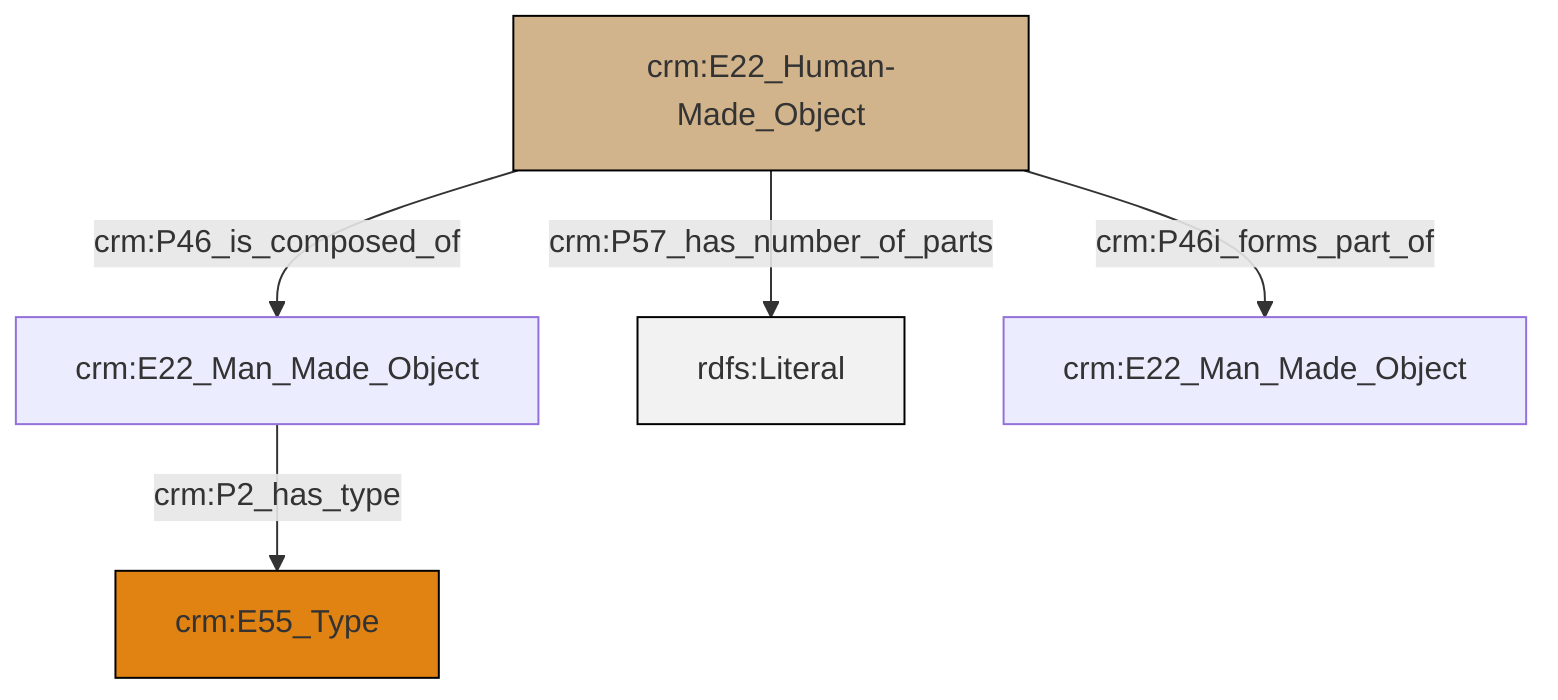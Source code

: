 graph TD
classDef Literal fill:#f2f2f2,stroke:#000000;
classDef CRM_Entity fill:#FFFFFF,stroke:#000000;
classDef Temporal_Entity fill:#00C9E6, stroke:#000000;
classDef Type fill:#E18312, stroke:#000000;
classDef Time-Span fill:#2C9C91, stroke:#000000;
classDef Appellation fill:#FFEB7F, stroke:#000000;
classDef Place fill:#008836, stroke:#000000;
classDef Persistent_Item fill:#B266B2, stroke:#000000;
classDef Conceptual_Object fill:#FFD700, stroke:#000000;
classDef Physical_Thing fill:#D2B48C, stroke:#000000;
classDef Actor fill:#f58aad, stroke:#000000;
classDef PC_Classes fill:#4ce600, stroke:#000000;
classDef Multi fill:#cccccc,stroke:#000000;

0["crm:E22_Man_Made_Object"]:::Default -->|crm:P2_has_type| 1["crm:E55_Type"]:::Type
4["crm:E22_Human-Made_Object"]:::Physical_Thing -->|crm:P57_has_number_of_parts| 5[rdfs:Literal]:::Literal
4["crm:E22_Human-Made_Object"]:::Physical_Thing -->|crm:P46_is_composed_of| 0["crm:E22_Man_Made_Object"]:::Default
4["crm:E22_Human-Made_Object"]:::Physical_Thing -->|crm:P46i_forms_part_of| 7["crm:E22_Man_Made_Object"]:::Default